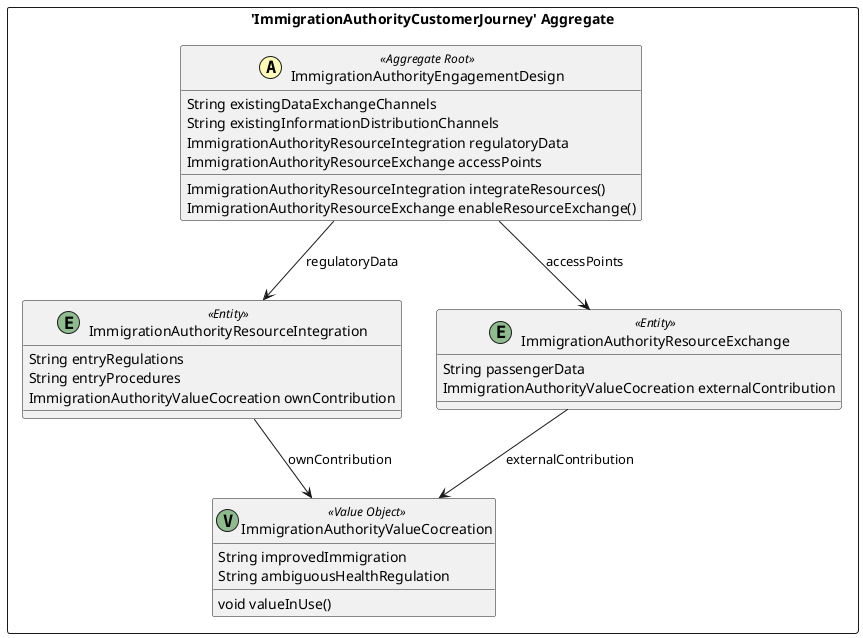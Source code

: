 @startuml

skinparam componentStyle uml2

package "'ImmigrationAuthorityCustomerJourney' Aggregate" <<Rectangle>> {
	class ImmigrationAuthorityEngagementDesign <<(A,#fffab8) Aggregate Root>> {
		String existingDataExchangeChannels
		String existingInformationDistributionChannels
		ImmigrationAuthorityResourceIntegration regulatoryData
		ImmigrationAuthorityResourceExchange accessPoints
		ImmigrationAuthorityResourceIntegration integrateResources()
		ImmigrationAuthorityResourceExchange enableResourceExchange()
	}
	class ImmigrationAuthorityResourceIntegration <<(E,DarkSeaGreen) Entity>> {
		String entryRegulations
		String entryProcedures
		ImmigrationAuthorityValueCocreation ownContribution
	}
	class ImmigrationAuthorityResourceExchange <<(E,DarkSeaGreen) Entity>> {
		String passengerData
		ImmigrationAuthorityValueCocreation externalContribution
	}
	class ImmigrationAuthorityValueCocreation <<(V,DarkSeaGreen) Value Object>> {
		String improvedImmigration
		String ambiguousHealthRegulation
		void valueInUse()
	}
}
ImmigrationAuthorityEngagementDesign --> ImmigrationAuthorityResourceIntegration : regulatoryData
ImmigrationAuthorityEngagementDesign --> ImmigrationAuthorityResourceExchange : accessPoints
ImmigrationAuthorityResourceIntegration --> ImmigrationAuthorityValueCocreation : ownContribution
ImmigrationAuthorityResourceExchange --> ImmigrationAuthorityValueCocreation : externalContribution


@enduml
